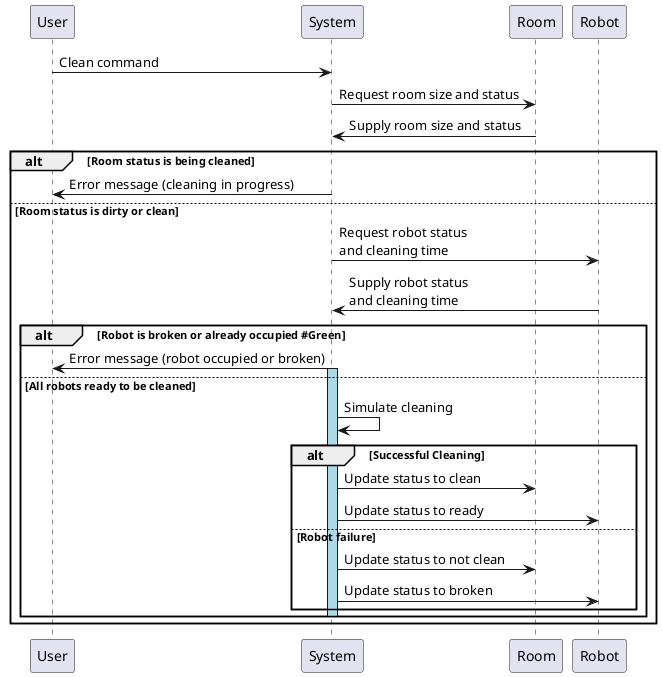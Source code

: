 @startuml
User -> System : Clean command
System -> Room : Request room size and status
Room -> System : Supply room size and status
alt Room status is being cleaned 
    System -> User : Error message (cleaning in progress)
else Room status is dirty or clean
    System -> Robot : Request robot status\nand cleaning time 
    Robot -> System : Supply robot status\nand cleaning time
    alt Robot is broken or already occupied #Green
        System -> User : Error message (robot occupied or broken)
    else All robots ready to be cleaned
        activate System #LightBlue
        System -> System : Simulate cleaning
        alt Successful Cleaning
            System -> Room : Update status to clean
            System -> Robot : Update status to ready
        else Robot failure
            System -> Room : Update status to not clean
            System -> Robot : Update status to broken
        end
        deactivate System
    end
end

@enduml